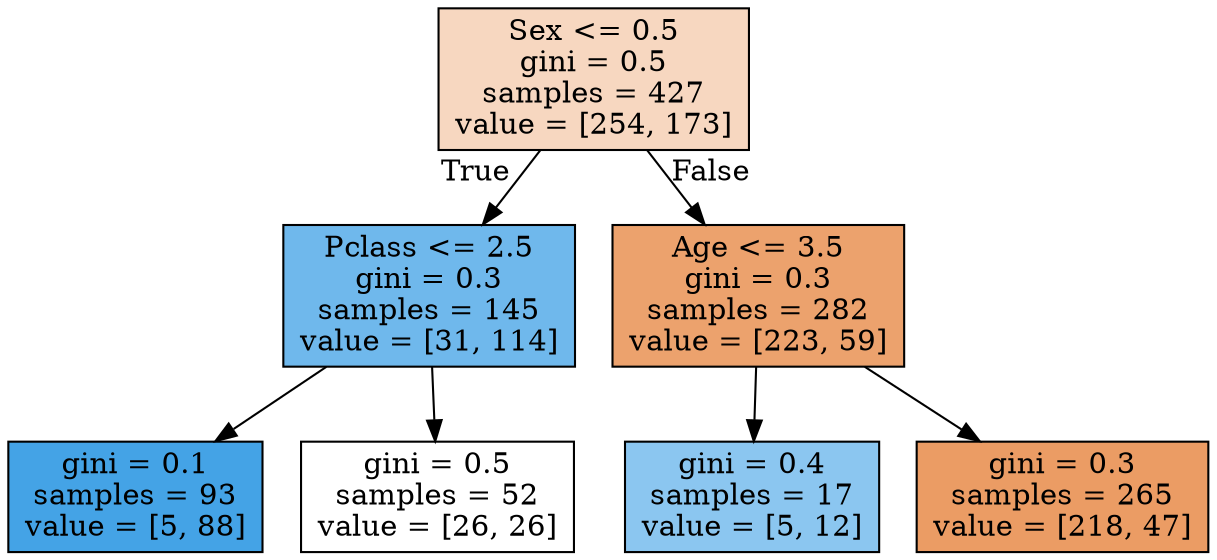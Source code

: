 digraph Tree {
node [shape=box, style="filled", color="black"] ;
0 [label="Sex <= 0.5\ngini = 0.5\nsamples = 427\nvalue = [254, 173]", fillcolor="#f7d7c0"] ;
1 [label="Pclass <= 2.5\ngini = 0.3\nsamples = 145\nvalue = [31, 114]", fillcolor="#6fb8ec"] ;
0 -> 1 [labeldistance=2.5, labelangle=45, headlabel="True"] ;
2 [label="gini = 0.1\nsamples = 93\nvalue = [5, 88]", fillcolor="#44a3e6"] ;
1 -> 2 ;
3 [label="gini = 0.5\nsamples = 52\nvalue = [26, 26]", fillcolor="#ffffff"] ;
1 -> 3 ;
4 [label="Age <= 3.5\ngini = 0.3\nsamples = 282\nvalue = [223, 59]", fillcolor="#eca26d"] ;
0 -> 4 [labeldistance=2.5, labelangle=-45, headlabel="False"] ;
5 [label="gini = 0.4\nsamples = 17\nvalue = [5, 12]", fillcolor="#8bc6f0"] ;
4 -> 5 ;
6 [label="gini = 0.3\nsamples = 265\nvalue = [218, 47]", fillcolor="#eb9c64"] ;
4 -> 6 ;
}